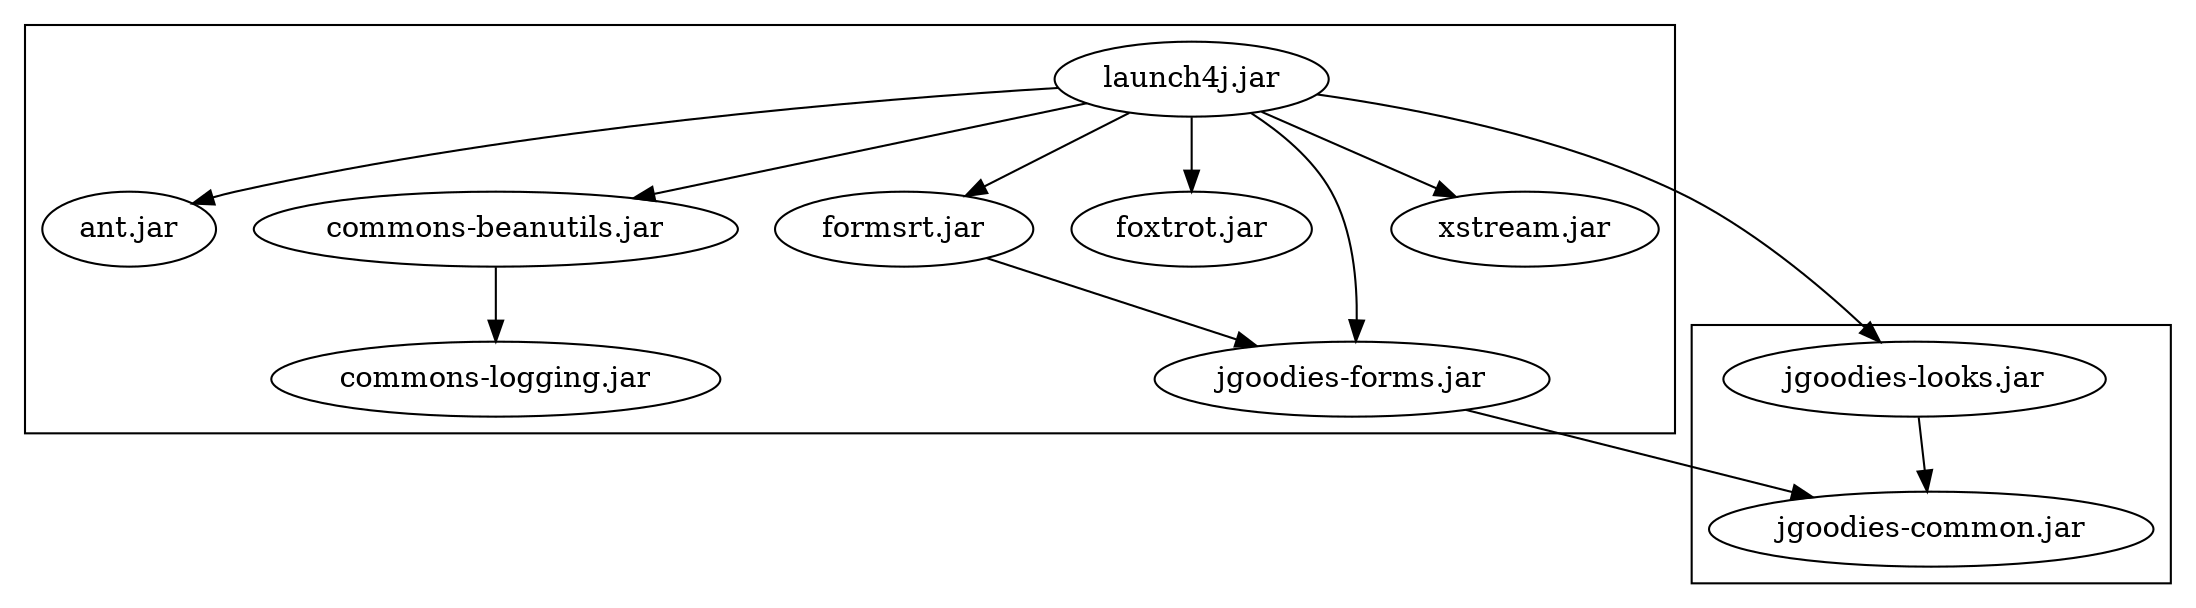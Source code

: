 digraph "summary" {
  "launch4j.jar"                       -> "ant.jar";
  "launch4j.jar"                       -> "commons-beanutils.jar";
  "launch4j.jar"                       -> "formsrt.jar";
  "launch4j.jar"                       -> "foxtrot.jar";
  "launch4j.jar"                       -> "jgoodies-forms.jar";
  "launch4j.jar"                       -> "jgoodies-looks.jar";
  "launch4j.jar"                       -> "xstream.jar";
  "commons-beanutils.jar"                       -> "commons-logging.jar";
  "formsrt.jar"                       -> "jgoodies-forms.jar";
  "jgoodies-forms.jar"                       -> "jgoodies-common.jar";
  "jgoodies-looks.jar"                       -> "jgoodies-common.jar";


  subgraph cluster_0 {
    "launch4j.jar";     "ant.jar";     "commons-beanutils.jar";     "formsrt.jar";     "foxtrot.jar";     "jgoodies-forms.jar";     "xstream.jar";     "commons-logging.jar"; 
  }
  subgraph cluster_1 {
    "jgoodies-looks.jar";     "jgoodies-common.jar"; 
  }
}
